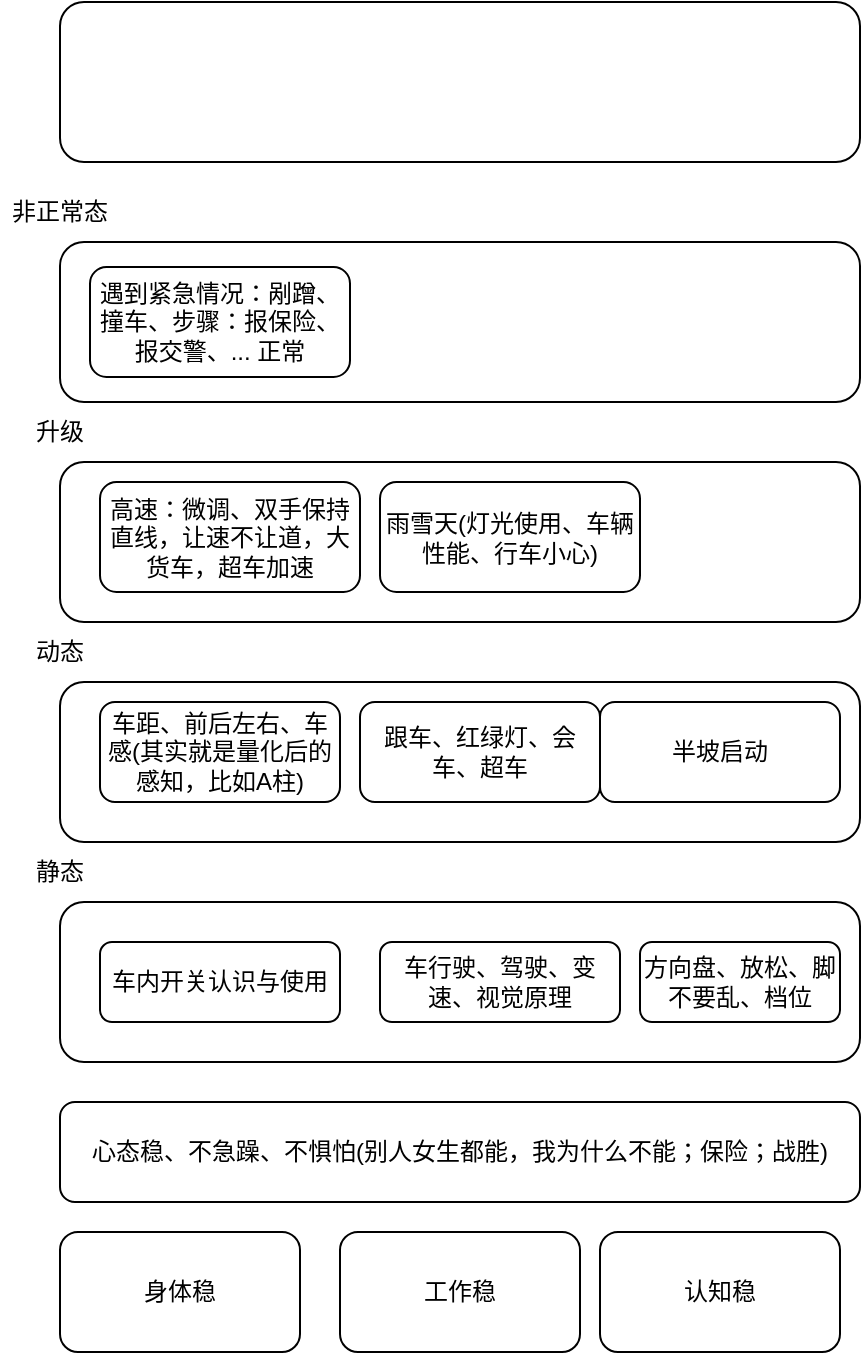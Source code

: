 <mxfile version="22.1.11" type="github">
  <diagram name="第 1 页" id="kLjvijDGY5FAPCBdxR8w">
    <mxGraphModel dx="1647" dy="2046" grid="1" gridSize="10" guides="1" tooltips="1" connect="1" arrows="1" fold="1" page="1" pageScale="1" pageWidth="827" pageHeight="1169" math="0" shadow="0">
      <root>
        <mxCell id="0" />
        <mxCell id="1" parent="0" />
        <mxCell id="rY2a-0D2FH5p_1JAKFG8-1" value="心态稳、不急躁、不惧怕(别人女生都能，我为什么不能；保险；战胜)" style="rounded=1;whiteSpace=wrap;html=1;" vertex="1" parent="1">
          <mxGeometry x="260" y="490" width="400" height="50" as="geometry" />
        </mxCell>
        <mxCell id="rY2a-0D2FH5p_1JAKFG8-2" value="身体稳" style="rounded=1;whiteSpace=wrap;html=1;" vertex="1" parent="1">
          <mxGeometry x="260" y="555" width="120" height="60" as="geometry" />
        </mxCell>
        <mxCell id="rY2a-0D2FH5p_1JAKFG8-3" value="工作稳" style="rounded=1;whiteSpace=wrap;html=1;" vertex="1" parent="1">
          <mxGeometry x="400" y="555" width="120" height="60" as="geometry" />
        </mxCell>
        <mxCell id="rY2a-0D2FH5p_1JAKFG8-4" value="认知稳" style="rounded=1;whiteSpace=wrap;html=1;" vertex="1" parent="1">
          <mxGeometry x="530" y="555" width="120" height="60" as="geometry" />
        </mxCell>
        <mxCell id="rY2a-0D2FH5p_1JAKFG8-5" value="" style="rounded=1;whiteSpace=wrap;html=1;" vertex="1" parent="1">
          <mxGeometry x="260" y="390" width="400" height="80" as="geometry" />
        </mxCell>
        <mxCell id="rY2a-0D2FH5p_1JAKFG8-6" value="静态" style="text;html=1;strokeColor=none;fillColor=none;align=center;verticalAlign=middle;whiteSpace=wrap;rounded=0;" vertex="1" parent="1">
          <mxGeometry x="230" y="360" width="60" height="30" as="geometry" />
        </mxCell>
        <mxCell id="rY2a-0D2FH5p_1JAKFG8-7" value="" style="rounded=1;whiteSpace=wrap;html=1;" vertex="1" parent="1">
          <mxGeometry x="260" y="280" width="400" height="80" as="geometry" />
        </mxCell>
        <mxCell id="rY2a-0D2FH5p_1JAKFG8-8" value="动态" style="text;html=1;strokeColor=none;fillColor=none;align=center;verticalAlign=middle;whiteSpace=wrap;rounded=0;" vertex="1" parent="1">
          <mxGeometry x="230" y="250" width="60" height="30" as="geometry" />
        </mxCell>
        <mxCell id="rY2a-0D2FH5p_1JAKFG8-9" value="车内开关认识与使用" style="rounded=1;whiteSpace=wrap;html=1;" vertex="1" parent="1">
          <mxGeometry x="280" y="410" width="120" height="40" as="geometry" />
        </mxCell>
        <mxCell id="rY2a-0D2FH5p_1JAKFG8-10" value="车行驶、驾驶、变速、视觉原理" style="rounded=1;whiteSpace=wrap;html=1;" vertex="1" parent="1">
          <mxGeometry x="420" y="410" width="120" height="40" as="geometry" />
        </mxCell>
        <mxCell id="rY2a-0D2FH5p_1JAKFG8-11" value="方向盘、放松、脚不要乱、档位" style="rounded=1;whiteSpace=wrap;html=1;" vertex="1" parent="1">
          <mxGeometry x="550" y="410" width="100" height="40" as="geometry" />
        </mxCell>
        <mxCell id="rY2a-0D2FH5p_1JAKFG8-12" value="车距、前后左右、车感(其实就是量化后的感知，比如A柱)" style="rounded=1;whiteSpace=wrap;html=1;" vertex="1" parent="1">
          <mxGeometry x="280" y="290" width="120" height="50" as="geometry" />
        </mxCell>
        <mxCell id="rY2a-0D2FH5p_1JAKFG8-13" value="跟车、红绿灯、会车、超车" style="rounded=1;whiteSpace=wrap;html=1;" vertex="1" parent="1">
          <mxGeometry x="410" y="290" width="120" height="50" as="geometry" />
        </mxCell>
        <mxCell id="rY2a-0D2FH5p_1JAKFG8-14" value="" style="rounded=1;whiteSpace=wrap;html=1;" vertex="1" parent="1">
          <mxGeometry x="260" y="170" width="400" height="80" as="geometry" />
        </mxCell>
        <mxCell id="rY2a-0D2FH5p_1JAKFG8-15" value="非正常态" style="text;html=1;strokeColor=none;fillColor=none;align=center;verticalAlign=middle;whiteSpace=wrap;rounded=0;" vertex="1" parent="1">
          <mxGeometry x="230" y="30" width="60" height="30" as="geometry" />
        </mxCell>
        <mxCell id="rY2a-0D2FH5p_1JAKFG8-16" value="高速：微调、双手保持直线，让速不让道，大货车，超车加速" style="rounded=1;whiteSpace=wrap;html=1;" vertex="1" parent="1">
          <mxGeometry x="280" y="180" width="130" height="55" as="geometry" />
        </mxCell>
        <mxCell id="rY2a-0D2FH5p_1JAKFG8-17" value="半坡启动" style="rounded=1;whiteSpace=wrap;html=1;" vertex="1" parent="1">
          <mxGeometry x="530" y="290" width="120" height="50" as="geometry" />
        </mxCell>
        <mxCell id="rY2a-0D2FH5p_1JAKFG8-18" value="雨雪天(灯光使用、车辆性能、行车小心)" style="rounded=1;whiteSpace=wrap;html=1;" vertex="1" parent="1">
          <mxGeometry x="420" y="180" width="130" height="55" as="geometry" />
        </mxCell>
        <mxCell id="rY2a-0D2FH5p_1JAKFG8-19" value="" style="rounded=1;whiteSpace=wrap;html=1;" vertex="1" parent="1">
          <mxGeometry x="260" y="60" width="400" height="80" as="geometry" />
        </mxCell>
        <mxCell id="rY2a-0D2FH5p_1JAKFG8-20" value="遇到紧急情况：剐蹭、撞车、步骤：报保险、报交警、... 正常" style="rounded=1;whiteSpace=wrap;html=1;" vertex="1" parent="1">
          <mxGeometry x="275" y="72.5" width="130" height="55" as="geometry" />
        </mxCell>
        <mxCell id="rY2a-0D2FH5p_1JAKFG8-21" value="升级" style="text;html=1;strokeColor=none;fillColor=none;align=center;verticalAlign=middle;whiteSpace=wrap;rounded=0;" vertex="1" parent="1">
          <mxGeometry x="230" y="140" width="60" height="30" as="geometry" />
        </mxCell>
        <mxCell id="rY2a-0D2FH5p_1JAKFG8-23" value="" style="rounded=1;whiteSpace=wrap;html=1;" vertex="1" parent="1">
          <mxGeometry x="260" y="-60" width="400" height="80" as="geometry" />
        </mxCell>
      </root>
    </mxGraphModel>
  </diagram>
</mxfile>
